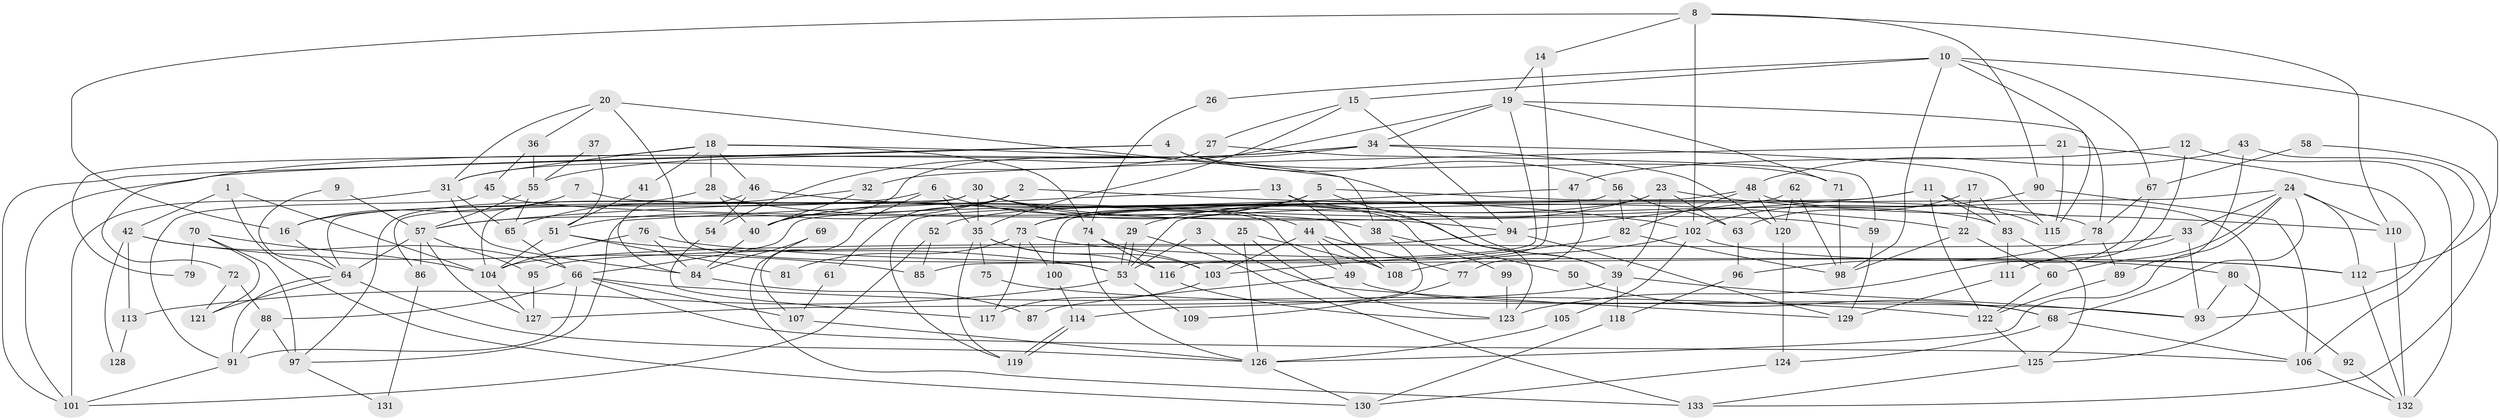 // Generated by graph-tools (version 1.1) at 2025/36/03/09/25 02:36:12]
// undirected, 133 vertices, 266 edges
graph export_dot {
graph [start="1"]
  node [color=gray90,style=filled];
  1;
  2;
  3;
  4;
  5;
  6;
  7;
  8;
  9;
  10;
  11;
  12;
  13;
  14;
  15;
  16;
  17;
  18;
  19;
  20;
  21;
  22;
  23;
  24;
  25;
  26;
  27;
  28;
  29;
  30;
  31;
  32;
  33;
  34;
  35;
  36;
  37;
  38;
  39;
  40;
  41;
  42;
  43;
  44;
  45;
  46;
  47;
  48;
  49;
  50;
  51;
  52;
  53;
  54;
  55;
  56;
  57;
  58;
  59;
  60;
  61;
  62;
  63;
  64;
  65;
  66;
  67;
  68;
  69;
  70;
  71;
  72;
  73;
  74;
  75;
  76;
  77;
  78;
  79;
  80;
  81;
  82;
  83;
  84;
  85;
  86;
  87;
  88;
  89;
  90;
  91;
  92;
  93;
  94;
  95;
  96;
  97;
  98;
  99;
  100;
  101;
  102;
  103;
  104;
  105;
  106;
  107;
  108;
  109;
  110;
  111;
  112;
  113;
  114;
  115;
  116;
  117;
  118;
  119;
  120;
  121;
  122;
  123;
  124;
  125;
  126;
  127;
  128;
  129;
  130;
  131;
  132;
  133;
  1 -- 42;
  1 -- 104;
  1 -- 130;
  2 -- 22;
  2 -- 51;
  2 -- 57;
  2 -- 61;
  3 -- 129;
  3 -- 53;
  4 -- 71;
  4 -- 101;
  4 -- 56;
  4 -- 72;
  5 -- 78;
  5 -- 40;
  5 -- 73;
  5 -- 123;
  6 -- 35;
  6 -- 44;
  6 -- 16;
  6 -- 107;
  7 -- 49;
  7 -- 16;
  8 -- 16;
  8 -- 110;
  8 -- 14;
  8 -- 90;
  8 -- 102;
  9 -- 64;
  9 -- 57;
  10 -- 67;
  10 -- 115;
  10 -- 15;
  10 -- 26;
  10 -- 98;
  10 -- 112;
  11 -- 57;
  11 -- 122;
  11 -- 66;
  11 -- 83;
  11 -- 115;
  12 -- 111;
  12 -- 132;
  12 -- 47;
  13 -- 97;
  13 -- 108;
  13 -- 83;
  14 -- 116;
  14 -- 19;
  15 -- 27;
  15 -- 35;
  15 -- 94;
  16 -- 64;
  17 -- 63;
  17 -- 83;
  17 -- 22;
  18 -- 39;
  18 -- 74;
  18 -- 28;
  18 -- 31;
  18 -- 41;
  18 -- 46;
  18 -- 79;
  19 -- 34;
  19 -- 54;
  19 -- 71;
  19 -- 78;
  19 -- 85;
  20 -- 53;
  20 -- 31;
  20 -- 36;
  20 -- 38;
  21 -- 115;
  21 -- 32;
  21 -- 93;
  22 -- 98;
  22 -- 60;
  23 -- 110;
  23 -- 63;
  23 -- 29;
  23 -- 39;
  23 -- 52;
  24 -- 126;
  24 -- 112;
  24 -- 33;
  24 -- 53;
  24 -- 60;
  24 -- 68;
  24 -- 110;
  25 -- 126;
  25 -- 123;
  25 -- 108;
  26 -- 74;
  27 -- 59;
  27 -- 31;
  28 -- 104;
  28 -- 38;
  28 -- 40;
  29 -- 53;
  29 -- 53;
  29 -- 133;
  30 -- 64;
  30 -- 39;
  30 -- 35;
  30 -- 59;
  30 -- 86;
  30 -- 97;
  30 -- 99;
  31 -- 101;
  31 -- 65;
  31 -- 84;
  32 -- 65;
  32 -- 40;
  33 -- 93;
  33 -- 104;
  33 -- 111;
  34 -- 55;
  34 -- 40;
  34 -- 101;
  34 -- 115;
  34 -- 120;
  35 -- 75;
  35 -- 103;
  35 -- 116;
  35 -- 119;
  36 -- 55;
  36 -- 45;
  37 -- 51;
  37 -- 55;
  38 -- 50;
  38 -- 114;
  39 -- 127;
  39 -- 93;
  39 -- 118;
  40 -- 84;
  41 -- 51;
  42 -- 66;
  42 -- 85;
  42 -- 113;
  42 -- 128;
  43 -- 48;
  43 -- 106;
  43 -- 89;
  44 -- 108;
  44 -- 103;
  44 -- 49;
  44 -- 77;
  45 -- 91;
  45 -- 94;
  46 -- 54;
  46 -- 84;
  46 -- 102;
  47 -- 73;
  47 -- 77;
  48 -- 120;
  48 -- 125;
  48 -- 82;
  48 -- 100;
  49 -- 68;
  49 -- 87;
  50 -- 68;
  51 -- 53;
  51 -- 104;
  51 -- 81;
  52 -- 101;
  52 -- 85;
  53 -- 109;
  53 -- 113;
  54 -- 117;
  55 -- 65;
  55 -- 57;
  56 -- 119;
  56 -- 63;
  56 -- 82;
  57 -- 95;
  57 -- 64;
  57 -- 86;
  57 -- 127;
  58 -- 67;
  58 -- 133;
  59 -- 129;
  60 -- 122;
  61 -- 107;
  62 -- 94;
  62 -- 98;
  62 -- 120;
  63 -- 96;
  64 -- 91;
  64 -- 121;
  64 -- 126;
  65 -- 66;
  66 -- 106;
  66 -- 88;
  66 -- 91;
  66 -- 107;
  66 -- 122;
  67 -- 123;
  67 -- 78;
  68 -- 124;
  68 -- 106;
  69 -- 133;
  69 -- 84;
  70 -- 104;
  70 -- 121;
  70 -- 79;
  70 -- 97;
  71 -- 98;
  72 -- 88;
  72 -- 121;
  73 -- 100;
  73 -- 80;
  73 -- 81;
  73 -- 117;
  74 -- 126;
  74 -- 103;
  74 -- 116;
  75 -- 93;
  76 -- 84;
  76 -- 112;
  76 -- 104;
  77 -- 109;
  78 -- 89;
  78 -- 96;
  80 -- 93;
  80 -- 92;
  82 -- 98;
  82 -- 103;
  83 -- 111;
  83 -- 125;
  84 -- 87;
  86 -- 131;
  88 -- 97;
  88 -- 91;
  89 -- 122;
  90 -- 102;
  90 -- 106;
  91 -- 101;
  92 -- 132;
  94 -- 95;
  94 -- 129;
  95 -- 127;
  96 -- 118;
  97 -- 131;
  99 -- 123;
  100 -- 114;
  102 -- 105;
  102 -- 108;
  102 -- 112;
  103 -- 117;
  104 -- 127;
  105 -- 126;
  106 -- 132;
  107 -- 126;
  110 -- 132;
  111 -- 129;
  112 -- 132;
  113 -- 128;
  114 -- 119;
  114 -- 119;
  116 -- 123;
  118 -- 130;
  120 -- 124;
  122 -- 125;
  124 -- 130;
  125 -- 133;
  126 -- 130;
}

